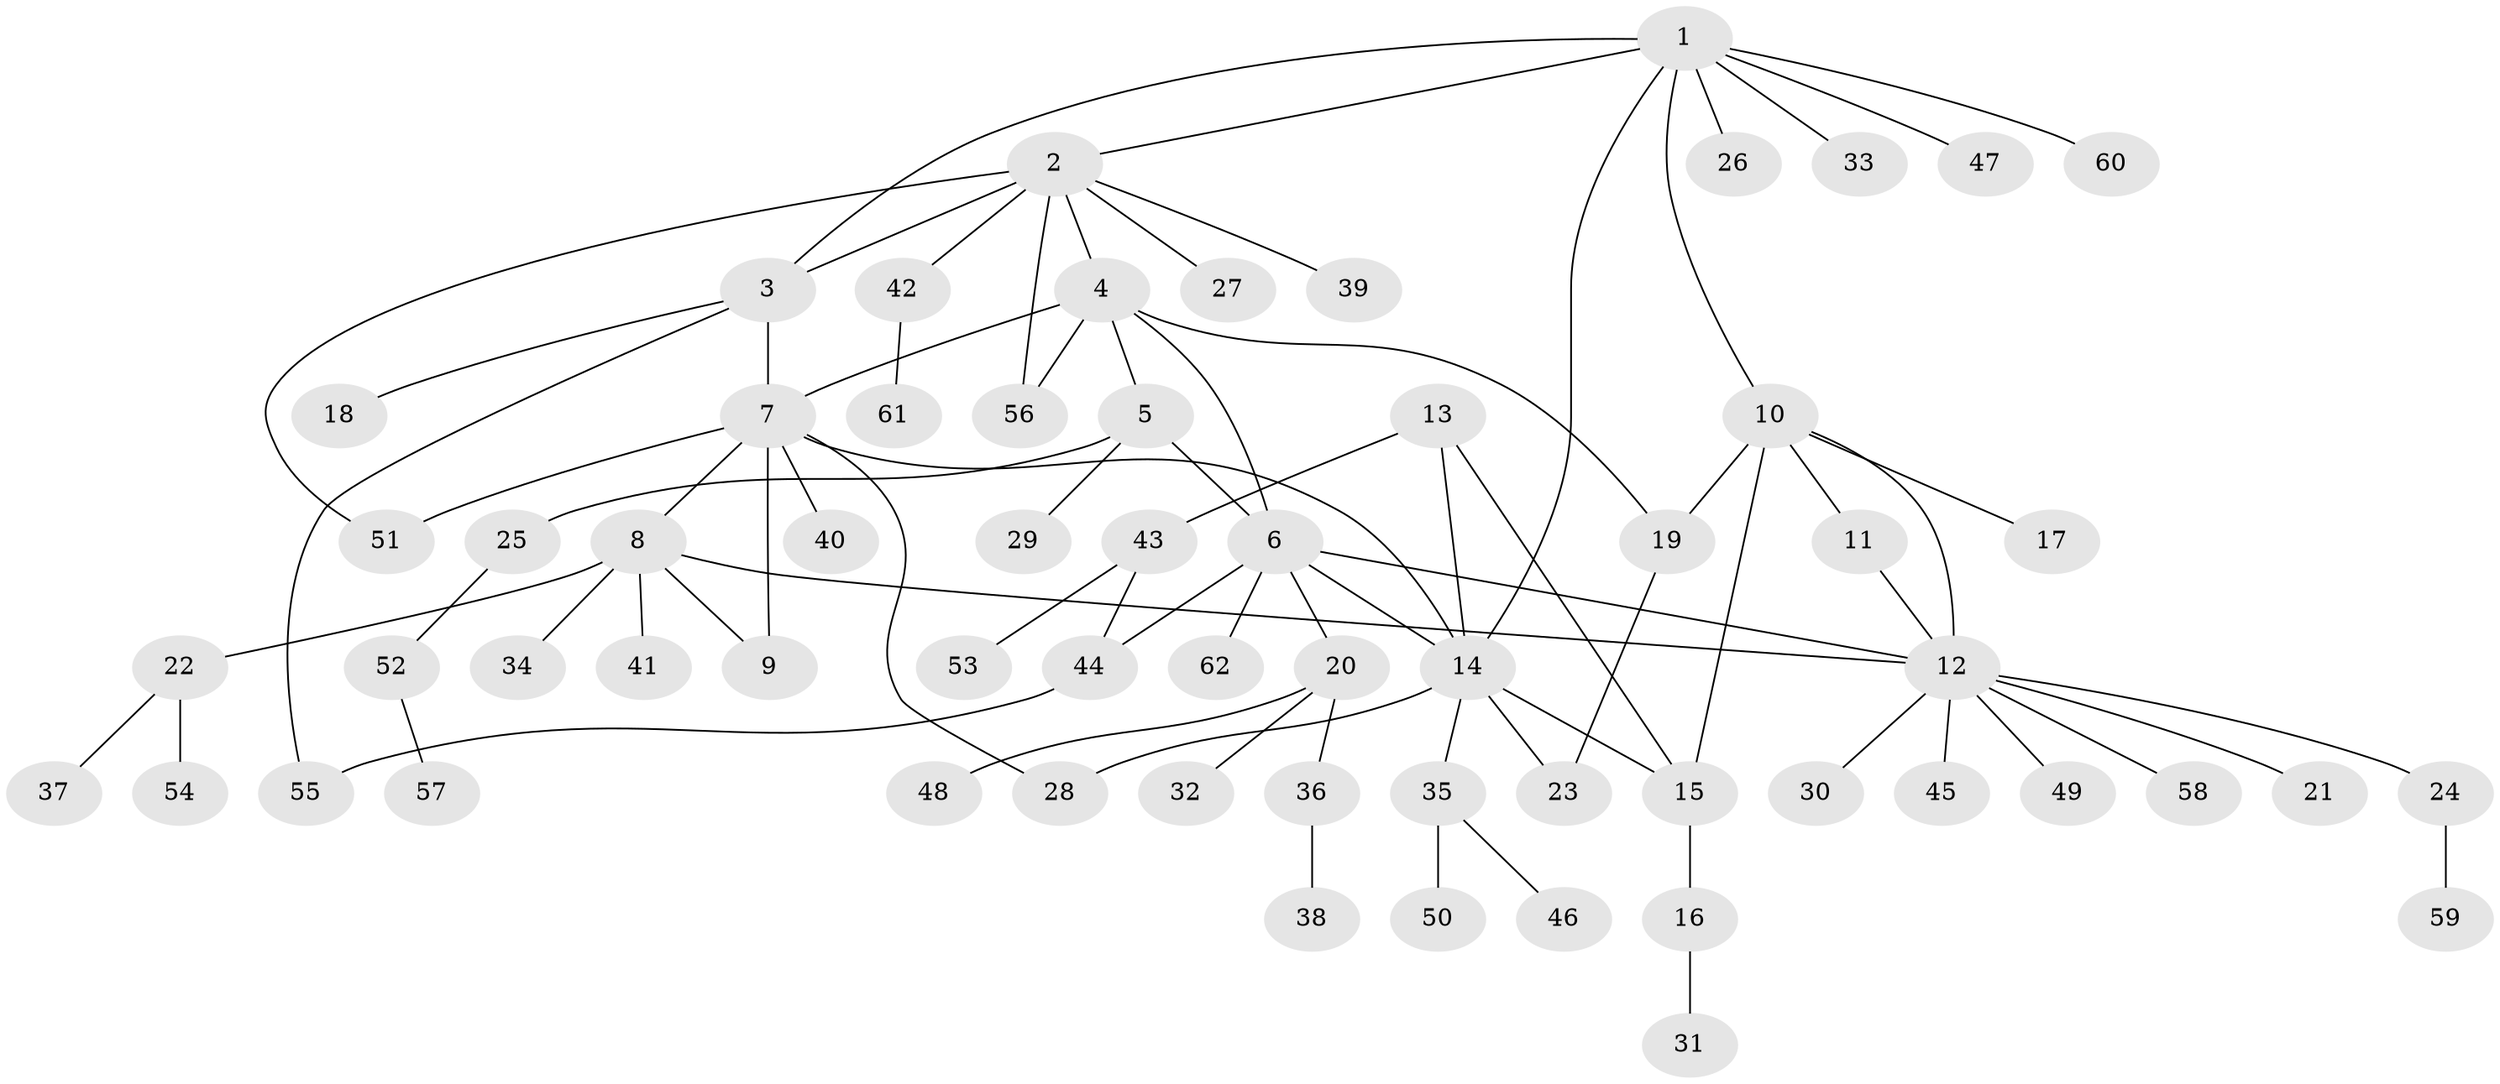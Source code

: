 // Generated by graph-tools (version 1.1) at 2025/02/03/09/25 03:02:52]
// undirected, 62 vertices, 79 edges
graph export_dot {
graph [start="1"]
  node [color=gray90,style=filled];
  1;
  2;
  3;
  4;
  5;
  6;
  7;
  8;
  9;
  10;
  11;
  12;
  13;
  14;
  15;
  16;
  17;
  18;
  19;
  20;
  21;
  22;
  23;
  24;
  25;
  26;
  27;
  28;
  29;
  30;
  31;
  32;
  33;
  34;
  35;
  36;
  37;
  38;
  39;
  40;
  41;
  42;
  43;
  44;
  45;
  46;
  47;
  48;
  49;
  50;
  51;
  52;
  53;
  54;
  55;
  56;
  57;
  58;
  59;
  60;
  61;
  62;
  1 -- 2;
  1 -- 3;
  1 -- 10;
  1 -- 14;
  1 -- 26;
  1 -- 33;
  1 -- 47;
  1 -- 60;
  2 -- 3;
  2 -- 4;
  2 -- 27;
  2 -- 39;
  2 -- 42;
  2 -- 51;
  2 -- 56;
  3 -- 7;
  3 -- 18;
  3 -- 55;
  4 -- 5;
  4 -- 6;
  4 -- 7;
  4 -- 19;
  4 -- 56;
  5 -- 6;
  5 -- 25;
  5 -- 29;
  6 -- 12;
  6 -- 14;
  6 -- 20;
  6 -- 44;
  6 -- 62;
  7 -- 8;
  7 -- 9;
  7 -- 14;
  7 -- 28;
  7 -- 40;
  7 -- 51;
  8 -- 9;
  8 -- 12;
  8 -- 22;
  8 -- 34;
  8 -- 41;
  10 -- 11;
  10 -- 12;
  10 -- 15;
  10 -- 17;
  10 -- 19;
  11 -- 12;
  12 -- 21;
  12 -- 24;
  12 -- 30;
  12 -- 45;
  12 -- 49;
  12 -- 58;
  13 -- 14;
  13 -- 15;
  13 -- 43;
  14 -- 15;
  14 -- 23;
  14 -- 28;
  14 -- 35;
  15 -- 16;
  16 -- 31;
  19 -- 23;
  20 -- 32;
  20 -- 36;
  20 -- 48;
  22 -- 37;
  22 -- 54;
  24 -- 59;
  25 -- 52;
  35 -- 46;
  35 -- 50;
  36 -- 38;
  42 -- 61;
  43 -- 44;
  43 -- 53;
  44 -- 55;
  52 -- 57;
}
